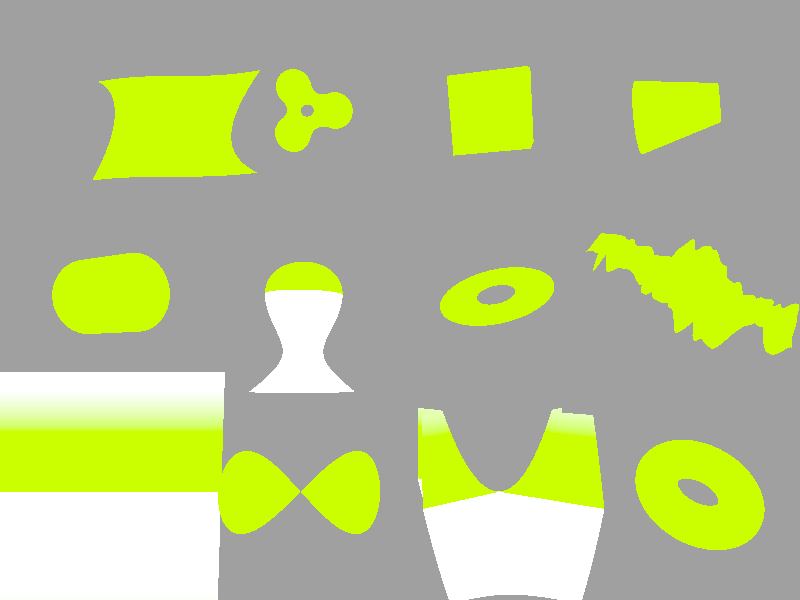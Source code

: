 // This work is licensed under the Creative Commons Attribution 3.0 Unported License.
// To view a copy of this license, visit http://creativecommons.org/licenses/by/3.0/
// or send a letter to Creative Commons, 444 Castro Street, Suite 900, Mountain View,
// California, 94041, USA.

// Persistence Of Vision raytracer version 3.5 sample file.
//
// -w320 -h240
// -w800 -h600 +a0.3
#version 3.7;
global_settings { assumed_gamma 1.0 }
#default{ finish{ ambient 0.1 diffuse 0.9 }} 

#include "colors.inc"

#declare Radius =2.5;
#declare RowSpace=1.0;
#declare ColSpace=1.0;
#declare Dist=-1.25;
#declare Row3= 2;
#declare Row2=Row3+Radius*RowSpace*2;
#declare Row1=Row2+Radius*RowSpace*2;
#declare Col1= -Radius*ColSpace*3;
#declare Col2= Col1+Radius*ColSpace*2;
#declare Col3= Col2+Radius*ColSpace*2;
#declare Col4= Col3+Radius*ColSpace*2;
#declare Col5= Col4+Radius*ColSpace*2;

// perspective (default) camera
camera {
  location  <0.0, 5.0, -17.5>
  look_at   <0.0, 7.0,  0.0>
  right     x*image_width/image_height
  angle 65 
}
// create a regular point light source
light_source {
  0*x                  // light's position (translated below)
  color rgb <1,1,1>    // light's color
  translate <200, 500, -500>
}

background { color rgb<1,1,1>*0.35 } 

#declare ThisGreen = color rgb<0.6,1,0>; 

#declare Fade=
texture {
   pigment {
      gradient <1,1,0>
      color_map {
         [0.0 color ThisGreen]
         [0.3 color ThisGreen]
         [0.5 color Clear]
         [1.0 color Clear]
      }
      rotate z*45
   }
   finish {phong 1}
   scale 5
}

#declare Solid=
texture {
   pigment {ThisGreen}
   finish {phong 1}
}

bicubic_patch {
   type 1 flatness 0.01 u_steps 4 v_steps 4,
   <0, -1.5, 2>, <1, -1.5, 0>, <2, -1.5, 0>, <3, -1.5, -2>,
   <0, -0.5, 0>, <1, -0.5, 0>, <2, -0.5, 0>, <3, -0.5,  0>,
   <0,  0.5, 0>, <1,  0.5, 0>, <2,  0.5, 0>, <3,  0.5,  0>,
   <0,  1.5, 2>, <1,  1.5, 0>, <2,  1.5, 0>, <3,  1.5, -2>
   texture {Solid}
   rotate    -45*y
   translate <Col1, Row1, Dist>
}

blob {
   threshold 0.6
   component 1.0, 1.0, < 0.75,   0,       0>
   component 1.0, 1.0, <-0.375,  0.64952, 0>
   component 1.0, 1.0, <-0.375, -0.64952, 0>
   texture {Solid}
   translate <Col2, Row1, Dist>
}

box {
   <-1, -1, -1>, <1, 1, 1>
   texture {Solid}
   rotate <-25, 15, 0>
   translate <Col3, Row1, Dist>
}

cone {
   x,0.5,
   -x,1.0
   rotate  y*30
   texture {Solid}
   translate <Col4, Row1, Dist>
}

cylinder {
   x,-x,1.0
   rotate  y*30
   texture {Solid}
   translate <Col1, Row2, Dist>
}

cubic {
   //         x*x                + y*y*y + y*y           + z*z  -1 =0
   <0, 0, 0, 1, 0, 0, 0, 0, 0, 0, 0.45, 0, 1, 0, 0, 0, 0, 1, 0, -1>
   sturm
   texture {Fade}
   clipped_by{box{<-1,-1,-1>,<1,1,1>  scale 2.5}}
   bounded_by{clipped_by}
   translate <Col2, Row2, Dist>
}

disc {
   <Col3, Row2, Dist>, //center location
   <-1, 3, -2>,        //normal vector
   1.5,                //radius
   0.5                 //hole radius (optional)
   texture {Solid}
}


height_field {
   png "plasma3.png"
   smooth
   texture {Solid}
   translate <-.5, -.5, -.5>
   scale <4,2,4>
   rotate <-35, -30, 0>
   translate <Col4, Row2, Dist>
}

plane {
   z, 0
   hollow on
   texture {Fade}
   clipped_by{box{<-1,-1,-1>,<1,1,1> scale 3}}
   translate <Col1, Row3, Dist>
}

//   x^4 - x^2 + y^2 + z^2 = 0
poly { 4
   < 1,   0,   0,   0,   0,   0,   0,   0,   0, -1,
   0,   0,   0,   0,   0,   0,   0,   0,   0,  0,
   0,   0,   0,   0,   0,   1,   0,   0,   0,  0,
   0,   0,   1,   0,   0>
   sturm
   scale 2
   texture {Solid}
   translate <Col2, Row3, Dist>
}

// y - x*x + z*z = 0
quadric {
   <-1, 0, 1>, <0, 0, 0>, <0, 1, 0>, 0
   texture {Fade}
   clipped_by{box{<-1,-1,-1>,<1,1,1> scale 2}}
   translate <Col3, Row3, Dist>
}

quartic {
   //xxxx         xxyy    xxzz  -2(rr+RR)xx
   <1, 0, 0, 0, 2, 0, 0, 2, 0, -2.5,
   0, 0, 0, 0, 0, 0, 0, 0, 0, 0,

   //yyyy     yyzz  -2(rr-RR)yy
   1, 0, 0, 2, 0    1.5,     0, 0, 0,  0,

   //zzzz   -2(rr+RR)zz    (rr-RR)(rr-RR)
   1, 0,    -2.5,       0, 0.5625>
   texture {Solid}
   rotate -45*x
   translate <Col4, Row3, Dist>
}

